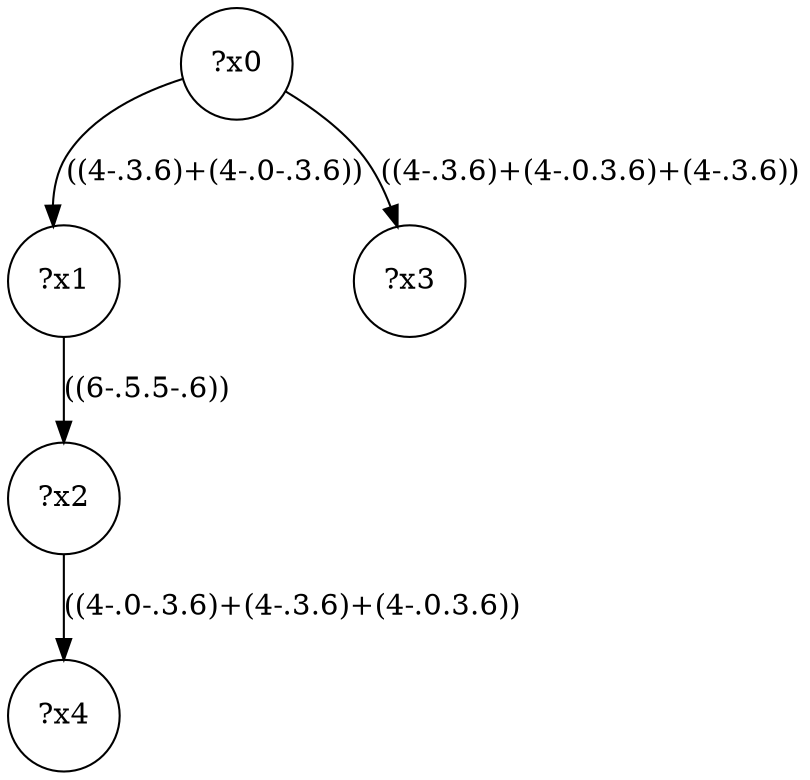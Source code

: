 digraph g {
	x0 [shape=circle, label="?x0"];
	x1 [shape=circle, label="?x1"];
	x0 -> x1 [label="((4-.3.6)+(4-.0-.3.6))"];
	x2 [shape=circle, label="?x2"];
	x1 -> x2 [label="((6-.5.5-.6))"];
	x3 [shape=circle, label="?x3"];
	x0 -> x3 [label="((4-.3.6)+(4-.0.3.6)+(4-.3.6))"];
	x4 [shape=circle, label="?x4"];
	x2 -> x4 [label="((4-.0-.3.6)+(4-.3.6)+(4-.0.3.6))"];
}
